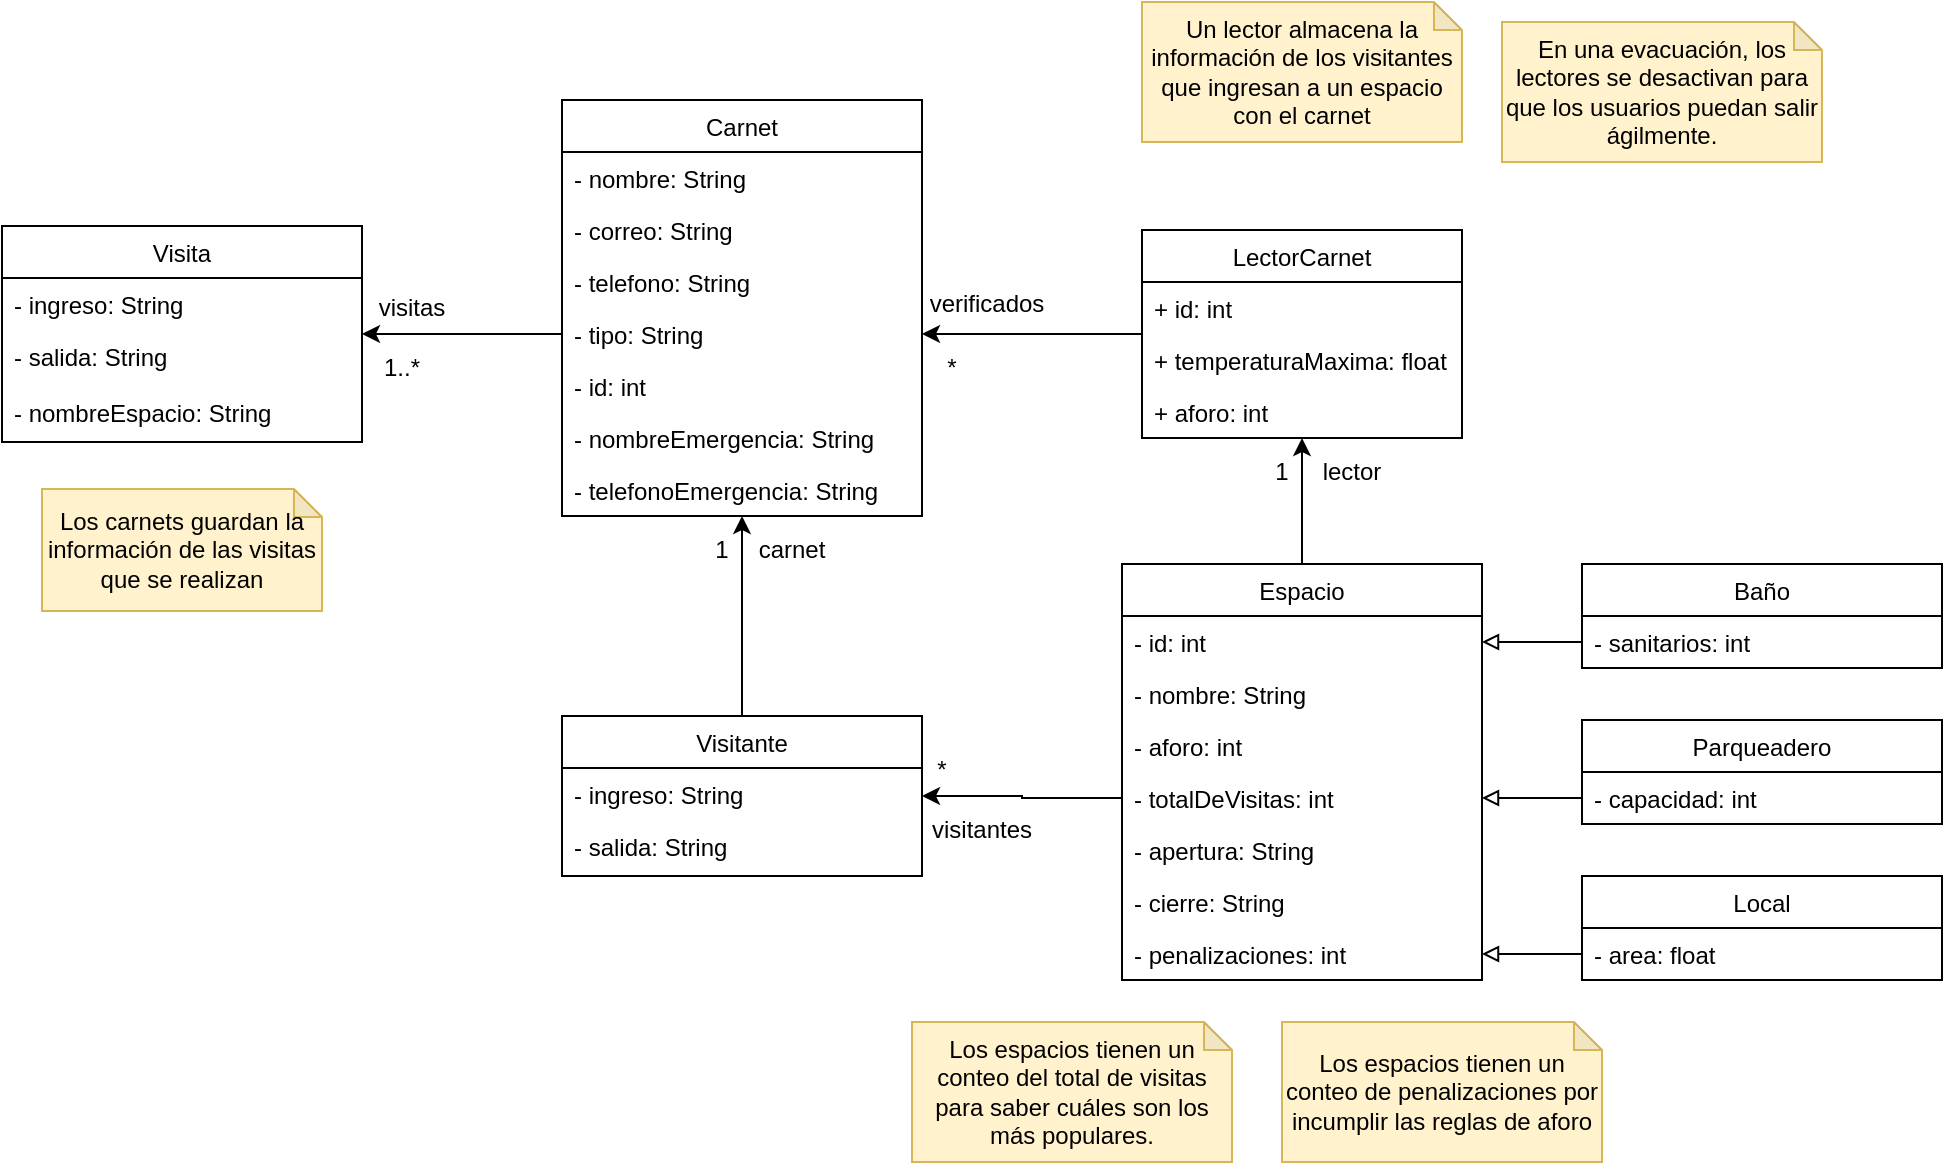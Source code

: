 <mxfile version="20.8.20" type="device"><diagram id="C5RBs43oDa-KdzZeNtuy" name="Page-1"><mxGraphModel dx="978" dy="498" grid="1" gridSize="10" guides="1" tooltips="1" connect="1" arrows="1" fold="1" page="1" pageScale="1" pageWidth="1169" pageHeight="827" background="none" math="0" shadow="0"><root><mxCell id="WIyWlLk6GJQsqaUBKTNV-0"/><mxCell id="WIyWlLk6GJQsqaUBKTNV-1" parent="WIyWlLk6GJQsqaUBKTNV-0"/><mxCell id="0SaAYTCdoaymlfJlWzi8-77" style="edgeStyle=orthogonalEdgeStyle;rounded=0;orthogonalLoop=1;jettySize=auto;html=1;exitX=0.5;exitY=0;exitDx=0;exitDy=0;startArrow=none;startFill=0;endArrow=classic;endFill=1;" edge="1" parent="WIyWlLk6GJQsqaUBKTNV-1" source="0SaAYTCdoaymlfJlWzi8-0" target="0SaAYTCdoaymlfJlWzi8-72"><mxGeometry relative="1" as="geometry"/></mxCell><mxCell id="0SaAYTCdoaymlfJlWzi8-0" value="Espacio" style="swimlane;fontStyle=0;childLayout=stackLayout;horizontal=1;startSize=26;fillColor=none;horizontalStack=0;resizeParent=1;resizeParentMax=0;resizeLast=0;collapsible=1;marginBottom=0;" vertex="1" parent="WIyWlLk6GJQsqaUBKTNV-1"><mxGeometry x="690" y="411" width="180" height="208" as="geometry"/></mxCell><mxCell id="0SaAYTCdoaymlfJlWzi8-1" value="- id: int" style="text;strokeColor=none;fillColor=none;align=left;verticalAlign=top;spacingLeft=4;spacingRight=4;overflow=hidden;rotatable=0;points=[[0,0.5],[1,0.5]];portConstraint=eastwest;" vertex="1" parent="0SaAYTCdoaymlfJlWzi8-0"><mxGeometry y="26" width="180" height="26" as="geometry"/></mxCell><mxCell id="0SaAYTCdoaymlfJlWzi8-34" value="- nombre: String" style="text;strokeColor=none;fillColor=none;align=left;verticalAlign=top;spacingLeft=4;spacingRight=4;overflow=hidden;rotatable=0;points=[[0,0.5],[1,0.5]];portConstraint=eastwest;" vertex="1" parent="0SaAYTCdoaymlfJlWzi8-0"><mxGeometry y="52" width="180" height="26" as="geometry"/></mxCell><mxCell id="0SaAYTCdoaymlfJlWzi8-2" value="- aforo: int" style="text;strokeColor=none;fillColor=none;align=left;verticalAlign=top;spacingLeft=4;spacingRight=4;overflow=hidden;rotatable=0;points=[[0,0.5],[1,0.5]];portConstraint=eastwest;" vertex="1" parent="0SaAYTCdoaymlfJlWzi8-0"><mxGeometry y="78" width="180" height="26" as="geometry"/></mxCell><mxCell id="0SaAYTCdoaymlfJlWzi8-3" value="- totalDeVisitas: int" style="text;strokeColor=none;fillColor=none;align=left;verticalAlign=top;spacingLeft=4;spacingRight=4;overflow=hidden;rotatable=0;points=[[0,0.5],[1,0.5]];portConstraint=eastwest;" vertex="1" parent="0SaAYTCdoaymlfJlWzi8-0"><mxGeometry y="104" width="180" height="26" as="geometry"/></mxCell><mxCell id="0SaAYTCdoaymlfJlWzi8-4" value="- apertura: String" style="text;strokeColor=none;fillColor=none;align=left;verticalAlign=top;spacingLeft=4;spacingRight=4;overflow=hidden;rotatable=0;points=[[0,0.5],[1,0.5]];portConstraint=eastwest;" vertex="1" parent="0SaAYTCdoaymlfJlWzi8-0"><mxGeometry y="130" width="180" height="26" as="geometry"/></mxCell><mxCell id="0SaAYTCdoaymlfJlWzi8-5" value="- cierre: String" style="text;strokeColor=none;fillColor=none;align=left;verticalAlign=top;spacingLeft=4;spacingRight=4;overflow=hidden;rotatable=0;points=[[0,0.5],[1,0.5]];portConstraint=eastwest;" vertex="1" parent="0SaAYTCdoaymlfJlWzi8-0"><mxGeometry y="156" width="180" height="26" as="geometry"/></mxCell><mxCell id="0SaAYTCdoaymlfJlWzi8-6" value="- penalizaciones: int" style="text;strokeColor=none;fillColor=none;align=left;verticalAlign=top;spacingLeft=4;spacingRight=4;overflow=hidden;rotatable=0;points=[[0,0.5],[1,0.5]];portConstraint=eastwest;" vertex="1" parent="0SaAYTCdoaymlfJlWzi8-0"><mxGeometry y="182" width="180" height="26" as="geometry"/></mxCell><mxCell id="0SaAYTCdoaymlfJlWzi8-36" style="edgeStyle=orthogonalEdgeStyle;rounded=0;orthogonalLoop=1;jettySize=auto;html=1;exitX=0.5;exitY=0;exitDx=0;exitDy=0;entryX=0.5;entryY=1;entryDx=0;entryDy=0;" edge="1" parent="WIyWlLk6GJQsqaUBKTNV-1" source="0SaAYTCdoaymlfJlWzi8-11" target="0SaAYTCdoaymlfJlWzi8-27"><mxGeometry relative="1" as="geometry"/></mxCell><mxCell id="0SaAYTCdoaymlfJlWzi8-11" value="Visitante" style="swimlane;fontStyle=0;childLayout=stackLayout;horizontal=1;startSize=26;fillColor=none;horizontalStack=0;resizeParent=1;resizeParentMax=0;resizeLast=0;collapsible=1;marginBottom=0;" vertex="1" parent="WIyWlLk6GJQsqaUBKTNV-1"><mxGeometry x="410" y="487" width="180" height="80" as="geometry"/></mxCell><mxCell id="0SaAYTCdoaymlfJlWzi8-12" value="- ingreso: String" style="text;strokeColor=none;fillColor=none;align=left;verticalAlign=top;spacingLeft=4;spacingRight=4;overflow=hidden;rotatable=0;points=[[0,0.5],[1,0.5]];portConstraint=eastwest;" vertex="1" parent="0SaAYTCdoaymlfJlWzi8-11"><mxGeometry y="26" width="180" height="26" as="geometry"/></mxCell><mxCell id="0SaAYTCdoaymlfJlWzi8-13" value="- salida: String" style="text;strokeColor=none;fillColor=none;align=left;verticalAlign=top;spacingLeft=4;spacingRight=4;overflow=hidden;rotatable=0;points=[[0,0.5],[1,0.5]];portConstraint=eastwest;" vertex="1" parent="0SaAYTCdoaymlfJlWzi8-11"><mxGeometry y="52" width="180" height="28" as="geometry"/></mxCell><mxCell id="0SaAYTCdoaymlfJlWzi8-18" style="edgeStyle=orthogonalEdgeStyle;rounded=0;orthogonalLoop=1;jettySize=auto;html=1;exitX=0;exitY=0.5;exitDx=0;exitDy=0;entryX=1;entryY=0.5;entryDx=0;entryDy=0;startArrow=none;startFill=0;endArrow=classic;endFill=1;" edge="1" parent="WIyWlLk6GJQsqaUBKTNV-1" source="0SaAYTCdoaymlfJlWzi8-3" target="0SaAYTCdoaymlfJlWzi8-11"><mxGeometry relative="1" as="geometry"/></mxCell><mxCell id="0SaAYTCdoaymlfJlWzi8-21" value="visitantes" style="text;html=1;strokeColor=none;fillColor=none;align=center;verticalAlign=middle;whiteSpace=wrap;rounded=0;" vertex="1" parent="WIyWlLk6GJQsqaUBKTNV-1"><mxGeometry x="590" y="529" width="60" height="30" as="geometry"/></mxCell><mxCell id="0SaAYTCdoaymlfJlWzi8-22" value="*" style="text;html=1;strokeColor=none;fillColor=none;align=center;verticalAlign=middle;whiteSpace=wrap;rounded=0;" vertex="1" parent="WIyWlLk6GJQsqaUBKTNV-1"><mxGeometry x="570" y="499" width="60" height="30" as="geometry"/></mxCell><mxCell id="0SaAYTCdoaymlfJlWzi8-27" value="Carnet" style="swimlane;fontStyle=0;childLayout=stackLayout;horizontal=1;startSize=26;fillColor=none;horizontalStack=0;resizeParent=1;resizeParentMax=0;resizeLast=0;collapsible=1;marginBottom=0;" vertex="1" parent="WIyWlLk6GJQsqaUBKTNV-1"><mxGeometry x="410" y="179" width="180" height="208" as="geometry"/></mxCell><mxCell id="0SaAYTCdoaymlfJlWzi8-28" value="- nombre: String" style="text;strokeColor=none;fillColor=none;align=left;verticalAlign=top;spacingLeft=4;spacingRight=4;overflow=hidden;rotatable=0;points=[[0,0.5],[1,0.5]];portConstraint=eastwest;" vertex="1" parent="0SaAYTCdoaymlfJlWzi8-27"><mxGeometry y="26" width="180" height="26" as="geometry"/></mxCell><mxCell id="0SaAYTCdoaymlfJlWzi8-29" value="- correo: String" style="text;strokeColor=none;fillColor=none;align=left;verticalAlign=top;spacingLeft=4;spacingRight=4;overflow=hidden;rotatable=0;points=[[0,0.5],[1,0.5]];portConstraint=eastwest;" vertex="1" parent="0SaAYTCdoaymlfJlWzi8-27"><mxGeometry y="52" width="180" height="26" as="geometry"/></mxCell><mxCell id="0SaAYTCdoaymlfJlWzi8-30" value="- telefono: String" style="text;strokeColor=none;fillColor=none;align=left;verticalAlign=top;spacingLeft=4;spacingRight=4;overflow=hidden;rotatable=0;points=[[0,0.5],[1,0.5]];portConstraint=eastwest;" vertex="1" parent="0SaAYTCdoaymlfJlWzi8-27"><mxGeometry y="78" width="180" height="26" as="geometry"/></mxCell><mxCell id="0SaAYTCdoaymlfJlWzi8-31" value="- tipo: String" style="text;strokeColor=none;fillColor=none;align=left;verticalAlign=top;spacingLeft=4;spacingRight=4;overflow=hidden;rotatable=0;points=[[0,0.5],[1,0.5]];portConstraint=eastwest;" vertex="1" parent="0SaAYTCdoaymlfJlWzi8-27"><mxGeometry y="104" width="180" height="26" as="geometry"/></mxCell><mxCell id="0SaAYTCdoaymlfJlWzi8-32" value="- id: int" style="text;strokeColor=none;fillColor=none;align=left;verticalAlign=top;spacingLeft=4;spacingRight=4;overflow=hidden;rotatable=0;points=[[0,0.5],[1,0.5]];portConstraint=eastwest;" vertex="1" parent="0SaAYTCdoaymlfJlWzi8-27"><mxGeometry y="130" width="180" height="26" as="geometry"/></mxCell><mxCell id="0SaAYTCdoaymlfJlWzi8-33" value="- nombreEmergencia: String" style="text;strokeColor=none;fillColor=none;align=left;verticalAlign=top;spacingLeft=4;spacingRight=4;overflow=hidden;rotatable=0;points=[[0,0.5],[1,0.5]];portConstraint=eastwest;" vertex="1" parent="0SaAYTCdoaymlfJlWzi8-27"><mxGeometry y="156" width="180" height="26" as="geometry"/></mxCell><mxCell id="0SaAYTCdoaymlfJlWzi8-35" value="- telefonoEmergencia: String" style="text;strokeColor=none;fillColor=none;align=left;verticalAlign=top;spacingLeft=4;spacingRight=4;overflow=hidden;rotatable=0;points=[[0,0.5],[1,0.5]];portConstraint=eastwest;" vertex="1" parent="0SaAYTCdoaymlfJlWzi8-27"><mxGeometry y="182" width="180" height="26" as="geometry"/></mxCell><mxCell id="0SaAYTCdoaymlfJlWzi8-37" value="carnet" style="text;html=1;strokeColor=none;fillColor=none;align=center;verticalAlign=middle;whiteSpace=wrap;rounded=0;" vertex="1" parent="WIyWlLk6GJQsqaUBKTNV-1"><mxGeometry x="500" y="389" width="50" height="30" as="geometry"/></mxCell><mxCell id="0SaAYTCdoaymlfJlWzi8-38" value="1" style="text;html=1;strokeColor=none;fillColor=none;align=center;verticalAlign=middle;whiteSpace=wrap;rounded=0;" vertex="1" parent="WIyWlLk6GJQsqaUBKTNV-1"><mxGeometry x="480" y="389" width="20" height="30" as="geometry"/></mxCell><mxCell id="0SaAYTCdoaymlfJlWzi8-43" value="Local" style="swimlane;fontStyle=0;childLayout=stackLayout;horizontal=1;startSize=26;fillColor=none;horizontalStack=0;resizeParent=1;resizeParentMax=0;resizeLast=0;collapsible=1;marginBottom=0;" vertex="1" parent="WIyWlLk6GJQsqaUBKTNV-1"><mxGeometry x="920" y="567" width="180" height="52" as="geometry"/></mxCell><mxCell id="0SaAYTCdoaymlfJlWzi8-44" value="- area: float" style="text;strokeColor=none;fillColor=none;align=left;verticalAlign=top;spacingLeft=4;spacingRight=4;overflow=hidden;rotatable=0;points=[[0,0.5],[1,0.5]];portConstraint=eastwest;" vertex="1" parent="0SaAYTCdoaymlfJlWzi8-43"><mxGeometry y="26" width="180" height="26" as="geometry"/></mxCell><mxCell id="0SaAYTCdoaymlfJlWzi8-46" value="Parqueadero" style="swimlane;fontStyle=0;childLayout=stackLayout;horizontal=1;startSize=26;fillColor=none;horizontalStack=0;resizeParent=1;resizeParentMax=0;resizeLast=0;collapsible=1;marginBottom=0;" vertex="1" parent="WIyWlLk6GJQsqaUBKTNV-1"><mxGeometry x="920" y="489" width="180" height="52" as="geometry"/></mxCell><mxCell id="0SaAYTCdoaymlfJlWzi8-47" value="- capacidad: int" style="text;strokeColor=none;fillColor=none;align=left;verticalAlign=top;spacingLeft=4;spacingRight=4;overflow=hidden;rotatable=0;points=[[0,0.5],[1,0.5]];portConstraint=eastwest;" vertex="1" parent="0SaAYTCdoaymlfJlWzi8-46"><mxGeometry y="26" width="180" height="26" as="geometry"/></mxCell><mxCell id="0SaAYTCdoaymlfJlWzi8-49" value="Baño" style="swimlane;fontStyle=0;childLayout=stackLayout;horizontal=1;startSize=26;fillColor=none;horizontalStack=0;resizeParent=1;resizeParentMax=0;resizeLast=0;collapsible=1;marginBottom=0;" vertex="1" parent="WIyWlLk6GJQsqaUBKTNV-1"><mxGeometry x="920" y="411" width="180" height="52" as="geometry"/></mxCell><mxCell id="0SaAYTCdoaymlfJlWzi8-50" value="- sanitarios: int" style="text;strokeColor=none;fillColor=none;align=left;verticalAlign=top;spacingLeft=4;spacingRight=4;overflow=hidden;rotatable=0;points=[[0,0.5],[1,0.5]];portConstraint=eastwest;" vertex="1" parent="0SaAYTCdoaymlfJlWzi8-49"><mxGeometry y="26" width="180" height="26" as="geometry"/></mxCell><mxCell id="0SaAYTCdoaymlfJlWzi8-58" style="edgeStyle=orthogonalEdgeStyle;rounded=0;orthogonalLoop=1;jettySize=auto;html=1;exitX=0;exitY=0.5;exitDx=0;exitDy=0;entryX=1;entryY=0.5;entryDx=0;entryDy=0;endArrow=block;endFill=0;" edge="1" parent="WIyWlLk6GJQsqaUBKTNV-1" source="0SaAYTCdoaymlfJlWzi8-44" target="0SaAYTCdoaymlfJlWzi8-6"><mxGeometry relative="1" as="geometry"/></mxCell><mxCell id="0SaAYTCdoaymlfJlWzi8-59" style="edgeStyle=orthogonalEdgeStyle;rounded=0;orthogonalLoop=1;jettySize=auto;html=1;exitX=0;exitY=0.5;exitDx=0;exitDy=0;endArrow=block;endFill=0;" edge="1" parent="WIyWlLk6GJQsqaUBKTNV-1" source="0SaAYTCdoaymlfJlWzi8-47" target="0SaAYTCdoaymlfJlWzi8-3"><mxGeometry relative="1" as="geometry"/></mxCell><mxCell id="0SaAYTCdoaymlfJlWzi8-60" style="edgeStyle=orthogonalEdgeStyle;rounded=0;orthogonalLoop=1;jettySize=auto;html=1;exitX=0;exitY=0.5;exitDx=0;exitDy=0;endArrow=block;endFill=0;" edge="1" parent="WIyWlLk6GJQsqaUBKTNV-1" source="0SaAYTCdoaymlfJlWzi8-50" target="0SaAYTCdoaymlfJlWzi8-1"><mxGeometry relative="1" as="geometry"/></mxCell><mxCell id="0SaAYTCdoaymlfJlWzi8-65" value="Visita" style="swimlane;fontStyle=0;childLayout=stackLayout;horizontal=1;startSize=26;fillColor=none;horizontalStack=0;resizeParent=1;resizeParentMax=0;resizeLast=0;collapsible=1;marginBottom=0;" vertex="1" parent="WIyWlLk6GJQsqaUBKTNV-1"><mxGeometry x="130" y="242" width="180" height="108" as="geometry"/></mxCell><mxCell id="0SaAYTCdoaymlfJlWzi8-66" value="- ingreso: String" style="text;strokeColor=none;fillColor=none;align=left;verticalAlign=top;spacingLeft=4;spacingRight=4;overflow=hidden;rotatable=0;points=[[0,0.5],[1,0.5]];portConstraint=eastwest;" vertex="1" parent="0SaAYTCdoaymlfJlWzi8-65"><mxGeometry y="26" width="180" height="26" as="geometry"/></mxCell><mxCell id="0SaAYTCdoaymlfJlWzi8-67" value="- salida: String" style="text;strokeColor=none;fillColor=none;align=left;verticalAlign=top;spacingLeft=4;spacingRight=4;overflow=hidden;rotatable=0;points=[[0,0.5],[1,0.5]];portConstraint=eastwest;" vertex="1" parent="0SaAYTCdoaymlfJlWzi8-65"><mxGeometry y="52" width="180" height="28" as="geometry"/></mxCell><mxCell id="0SaAYTCdoaymlfJlWzi8-68" value="- nombreEspacio: String" style="text;strokeColor=none;fillColor=none;align=left;verticalAlign=top;spacingLeft=4;spacingRight=4;overflow=hidden;rotatable=0;points=[[0,0.5],[1,0.5]];portConstraint=eastwest;" vertex="1" parent="0SaAYTCdoaymlfJlWzi8-65"><mxGeometry y="80" width="180" height="28" as="geometry"/></mxCell><mxCell id="0SaAYTCdoaymlfJlWzi8-69" style="edgeStyle=orthogonalEdgeStyle;rounded=0;orthogonalLoop=1;jettySize=auto;html=1;exitX=0;exitY=0.5;exitDx=0;exitDy=0;endArrow=classic;endFill=1;" edge="1" parent="WIyWlLk6GJQsqaUBKTNV-1" source="0SaAYTCdoaymlfJlWzi8-31" target="0SaAYTCdoaymlfJlWzi8-65"><mxGeometry relative="1" as="geometry"/></mxCell><mxCell id="0SaAYTCdoaymlfJlWzi8-70" value="visitas" style="text;html=1;strokeColor=none;fillColor=none;align=center;verticalAlign=middle;whiteSpace=wrap;rounded=0;" vertex="1" parent="WIyWlLk6GJQsqaUBKTNV-1"><mxGeometry x="310" y="268" width="50" height="30" as="geometry"/></mxCell><mxCell id="0SaAYTCdoaymlfJlWzi8-71" value="1..*" style="text;html=1;strokeColor=none;fillColor=none;align=center;verticalAlign=middle;whiteSpace=wrap;rounded=0;" vertex="1" parent="WIyWlLk6GJQsqaUBKTNV-1"><mxGeometry x="300" y="298" width="60" height="30" as="geometry"/></mxCell><mxCell id="0SaAYTCdoaymlfJlWzi8-72" value="LectorCarnet" style="swimlane;fontStyle=0;childLayout=stackLayout;horizontal=1;startSize=26;fillColor=none;horizontalStack=0;resizeParent=1;resizeParentMax=0;resizeLast=0;collapsible=1;marginBottom=0;" vertex="1" parent="WIyWlLk6GJQsqaUBKTNV-1"><mxGeometry x="700" y="244" width="160" height="104" as="geometry"/></mxCell><mxCell id="0SaAYTCdoaymlfJlWzi8-73" value="+ id: int" style="text;strokeColor=none;fillColor=none;align=left;verticalAlign=top;spacingLeft=4;spacingRight=4;overflow=hidden;rotatable=0;points=[[0,0.5],[1,0.5]];portConstraint=eastwest;" vertex="1" parent="0SaAYTCdoaymlfJlWzi8-72"><mxGeometry y="26" width="160" height="26" as="geometry"/></mxCell><mxCell id="0SaAYTCdoaymlfJlWzi8-74" value="+ temperaturaMaxima: float" style="text;strokeColor=none;fillColor=none;align=left;verticalAlign=top;spacingLeft=4;spacingRight=4;overflow=hidden;rotatable=0;points=[[0,0.5],[1,0.5]];portConstraint=eastwest;" vertex="1" parent="0SaAYTCdoaymlfJlWzi8-72"><mxGeometry y="52" width="160" height="26" as="geometry"/></mxCell><mxCell id="0SaAYTCdoaymlfJlWzi8-75" value="+ aforo: int" style="text;strokeColor=none;fillColor=none;align=left;verticalAlign=top;spacingLeft=4;spacingRight=4;overflow=hidden;rotatable=0;points=[[0,0.5],[1,0.5]];portConstraint=eastwest;" vertex="1" parent="0SaAYTCdoaymlfJlWzi8-72"><mxGeometry y="78" width="160" height="26" as="geometry"/></mxCell><mxCell id="0SaAYTCdoaymlfJlWzi8-76" style="edgeStyle=orthogonalEdgeStyle;rounded=0;orthogonalLoop=1;jettySize=auto;html=1;exitX=1;exitY=0.5;exitDx=0;exitDy=0;startArrow=classic;startFill=1;endArrow=none;endFill=0;" edge="1" parent="WIyWlLk6GJQsqaUBKTNV-1" source="0SaAYTCdoaymlfJlWzi8-31" target="0SaAYTCdoaymlfJlWzi8-72"><mxGeometry relative="1" as="geometry"/></mxCell><mxCell id="0SaAYTCdoaymlfJlWzi8-78" value="1" style="text;html=1;strokeColor=none;fillColor=none;align=center;verticalAlign=middle;whiteSpace=wrap;rounded=0;" vertex="1" parent="WIyWlLk6GJQsqaUBKTNV-1"><mxGeometry x="760" y="350" width="20" height="30" as="geometry"/></mxCell><mxCell id="0SaAYTCdoaymlfJlWzi8-79" value="lector" style="text;html=1;strokeColor=none;fillColor=none;align=center;verticalAlign=middle;whiteSpace=wrap;rounded=0;" vertex="1" parent="WIyWlLk6GJQsqaUBKTNV-1"><mxGeometry x="780" y="350" width="50" height="30" as="geometry"/></mxCell><mxCell id="0SaAYTCdoaymlfJlWzi8-80" value="verificados" style="text;html=1;strokeColor=none;fillColor=none;align=center;verticalAlign=middle;whiteSpace=wrap;rounded=0;" vertex="1" parent="WIyWlLk6GJQsqaUBKTNV-1"><mxGeometry x="590" y="266" width="65" height="30" as="geometry"/></mxCell><mxCell id="0SaAYTCdoaymlfJlWzi8-81" value="*" style="text;html=1;strokeColor=none;fillColor=none;align=center;verticalAlign=middle;whiteSpace=wrap;rounded=0;" vertex="1" parent="WIyWlLk6GJQsqaUBKTNV-1"><mxGeometry x="590" y="298" width="30" height="30" as="geometry"/></mxCell><mxCell id="0SaAYTCdoaymlfJlWzi8-82" value="Los espacios tienen un conteo de penalizaciones por incumplir las reglas de aforo" style="shape=note;whiteSpace=wrap;html=1;backgroundOutline=1;darkOpacity=0.05;size=14;fillColor=#fff2cc;strokeColor=#d6b656;" vertex="1" parent="WIyWlLk6GJQsqaUBKTNV-1"><mxGeometry x="770" y="640" width="160" height="70" as="geometry"/></mxCell><mxCell id="0SaAYTCdoaymlfJlWzi8-83" value="Un lector almacena la información de los visitantes que ingresan a un espacio con el carnet" style="shape=note;whiteSpace=wrap;html=1;backgroundOutline=1;darkOpacity=0.05;size=14;fillColor=#fff2cc;strokeColor=#d6b656;" vertex="1" parent="WIyWlLk6GJQsqaUBKTNV-1"><mxGeometry x="700" y="130" width="160" height="70" as="geometry"/></mxCell><mxCell id="0SaAYTCdoaymlfJlWzi8-84" value="Los carnets guardan la información de las visitas que se realizan" style="shape=note;whiteSpace=wrap;html=1;backgroundOutline=1;darkOpacity=0.05;size=14;fillColor=#fff2cc;strokeColor=#d6b656;" vertex="1" parent="WIyWlLk6GJQsqaUBKTNV-1"><mxGeometry x="150" y="373.5" width="140" height="61" as="geometry"/></mxCell><mxCell id="0SaAYTCdoaymlfJlWzi8-86" value="En una evacuación, los lectores se desactivan para que los usuarios puedan salir ágilmente." style="shape=note;whiteSpace=wrap;html=1;backgroundOutline=1;darkOpacity=0.05;size=14;fillColor=#fff2cc;strokeColor=#d6b656;" vertex="1" parent="WIyWlLk6GJQsqaUBKTNV-1"><mxGeometry x="880" y="140" width="160" height="70" as="geometry"/></mxCell><mxCell id="0SaAYTCdoaymlfJlWzi8-87" value="Los espacios tienen un conteo del total de visitas para saber cuáles son los más populares." style="shape=note;whiteSpace=wrap;html=1;backgroundOutline=1;darkOpacity=0.05;size=14;fillColor=#fff2cc;strokeColor=#d6b656;" vertex="1" parent="WIyWlLk6GJQsqaUBKTNV-1"><mxGeometry x="585" y="640" width="160" height="70" as="geometry"/></mxCell></root></mxGraphModel></diagram></mxfile>